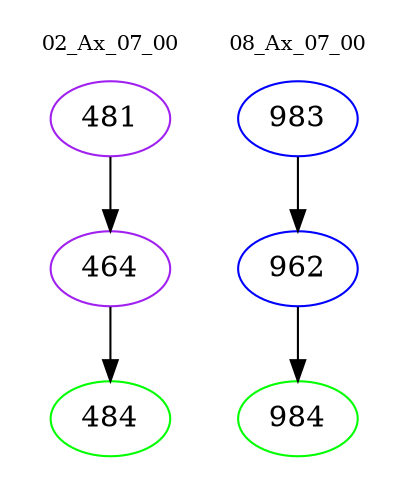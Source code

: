 digraph{
subgraph cluster_0 {
color = white
label = "02_Ax_07_00";
fontsize=10;
T0_481 [label="481", color="purple"]
T0_481 -> T0_464 [color="black"]
T0_464 [label="464", color="purple"]
T0_464 -> T0_484 [color="black"]
T0_484 [label="484", color="green"]
}
subgraph cluster_1 {
color = white
label = "08_Ax_07_00";
fontsize=10;
T1_983 [label="983", color="blue"]
T1_983 -> T1_962 [color="black"]
T1_962 [label="962", color="blue"]
T1_962 -> T1_984 [color="black"]
T1_984 [label="984", color="green"]
}
}
